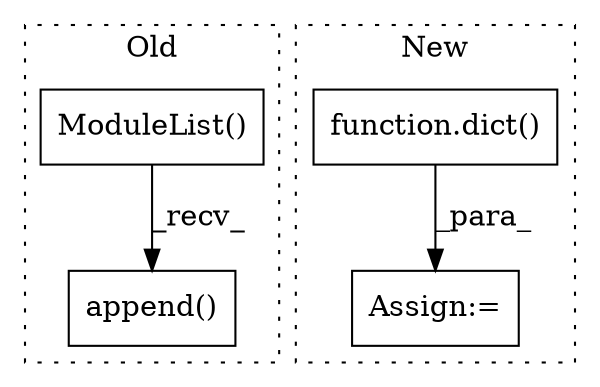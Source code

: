 digraph G {
subgraph cluster0 {
1 [label="ModuleList()" a="75" s="12476,12492" l="14,1" shape="box"];
3 [label="append()" a="75" s="13291,13327" l="23,1" shape="box"];
label = "Old";
style="dotted";
}
subgraph cluster1 {
2 [label="function.dict()" a="75" s="13159" l="62" shape="box"];
4 [label="Assign:=" a="68" s="13154" l="4" shape="box"];
label = "New";
style="dotted";
}
1 -> 3 [label="_recv_"];
2 -> 4 [label="_para_"];
}